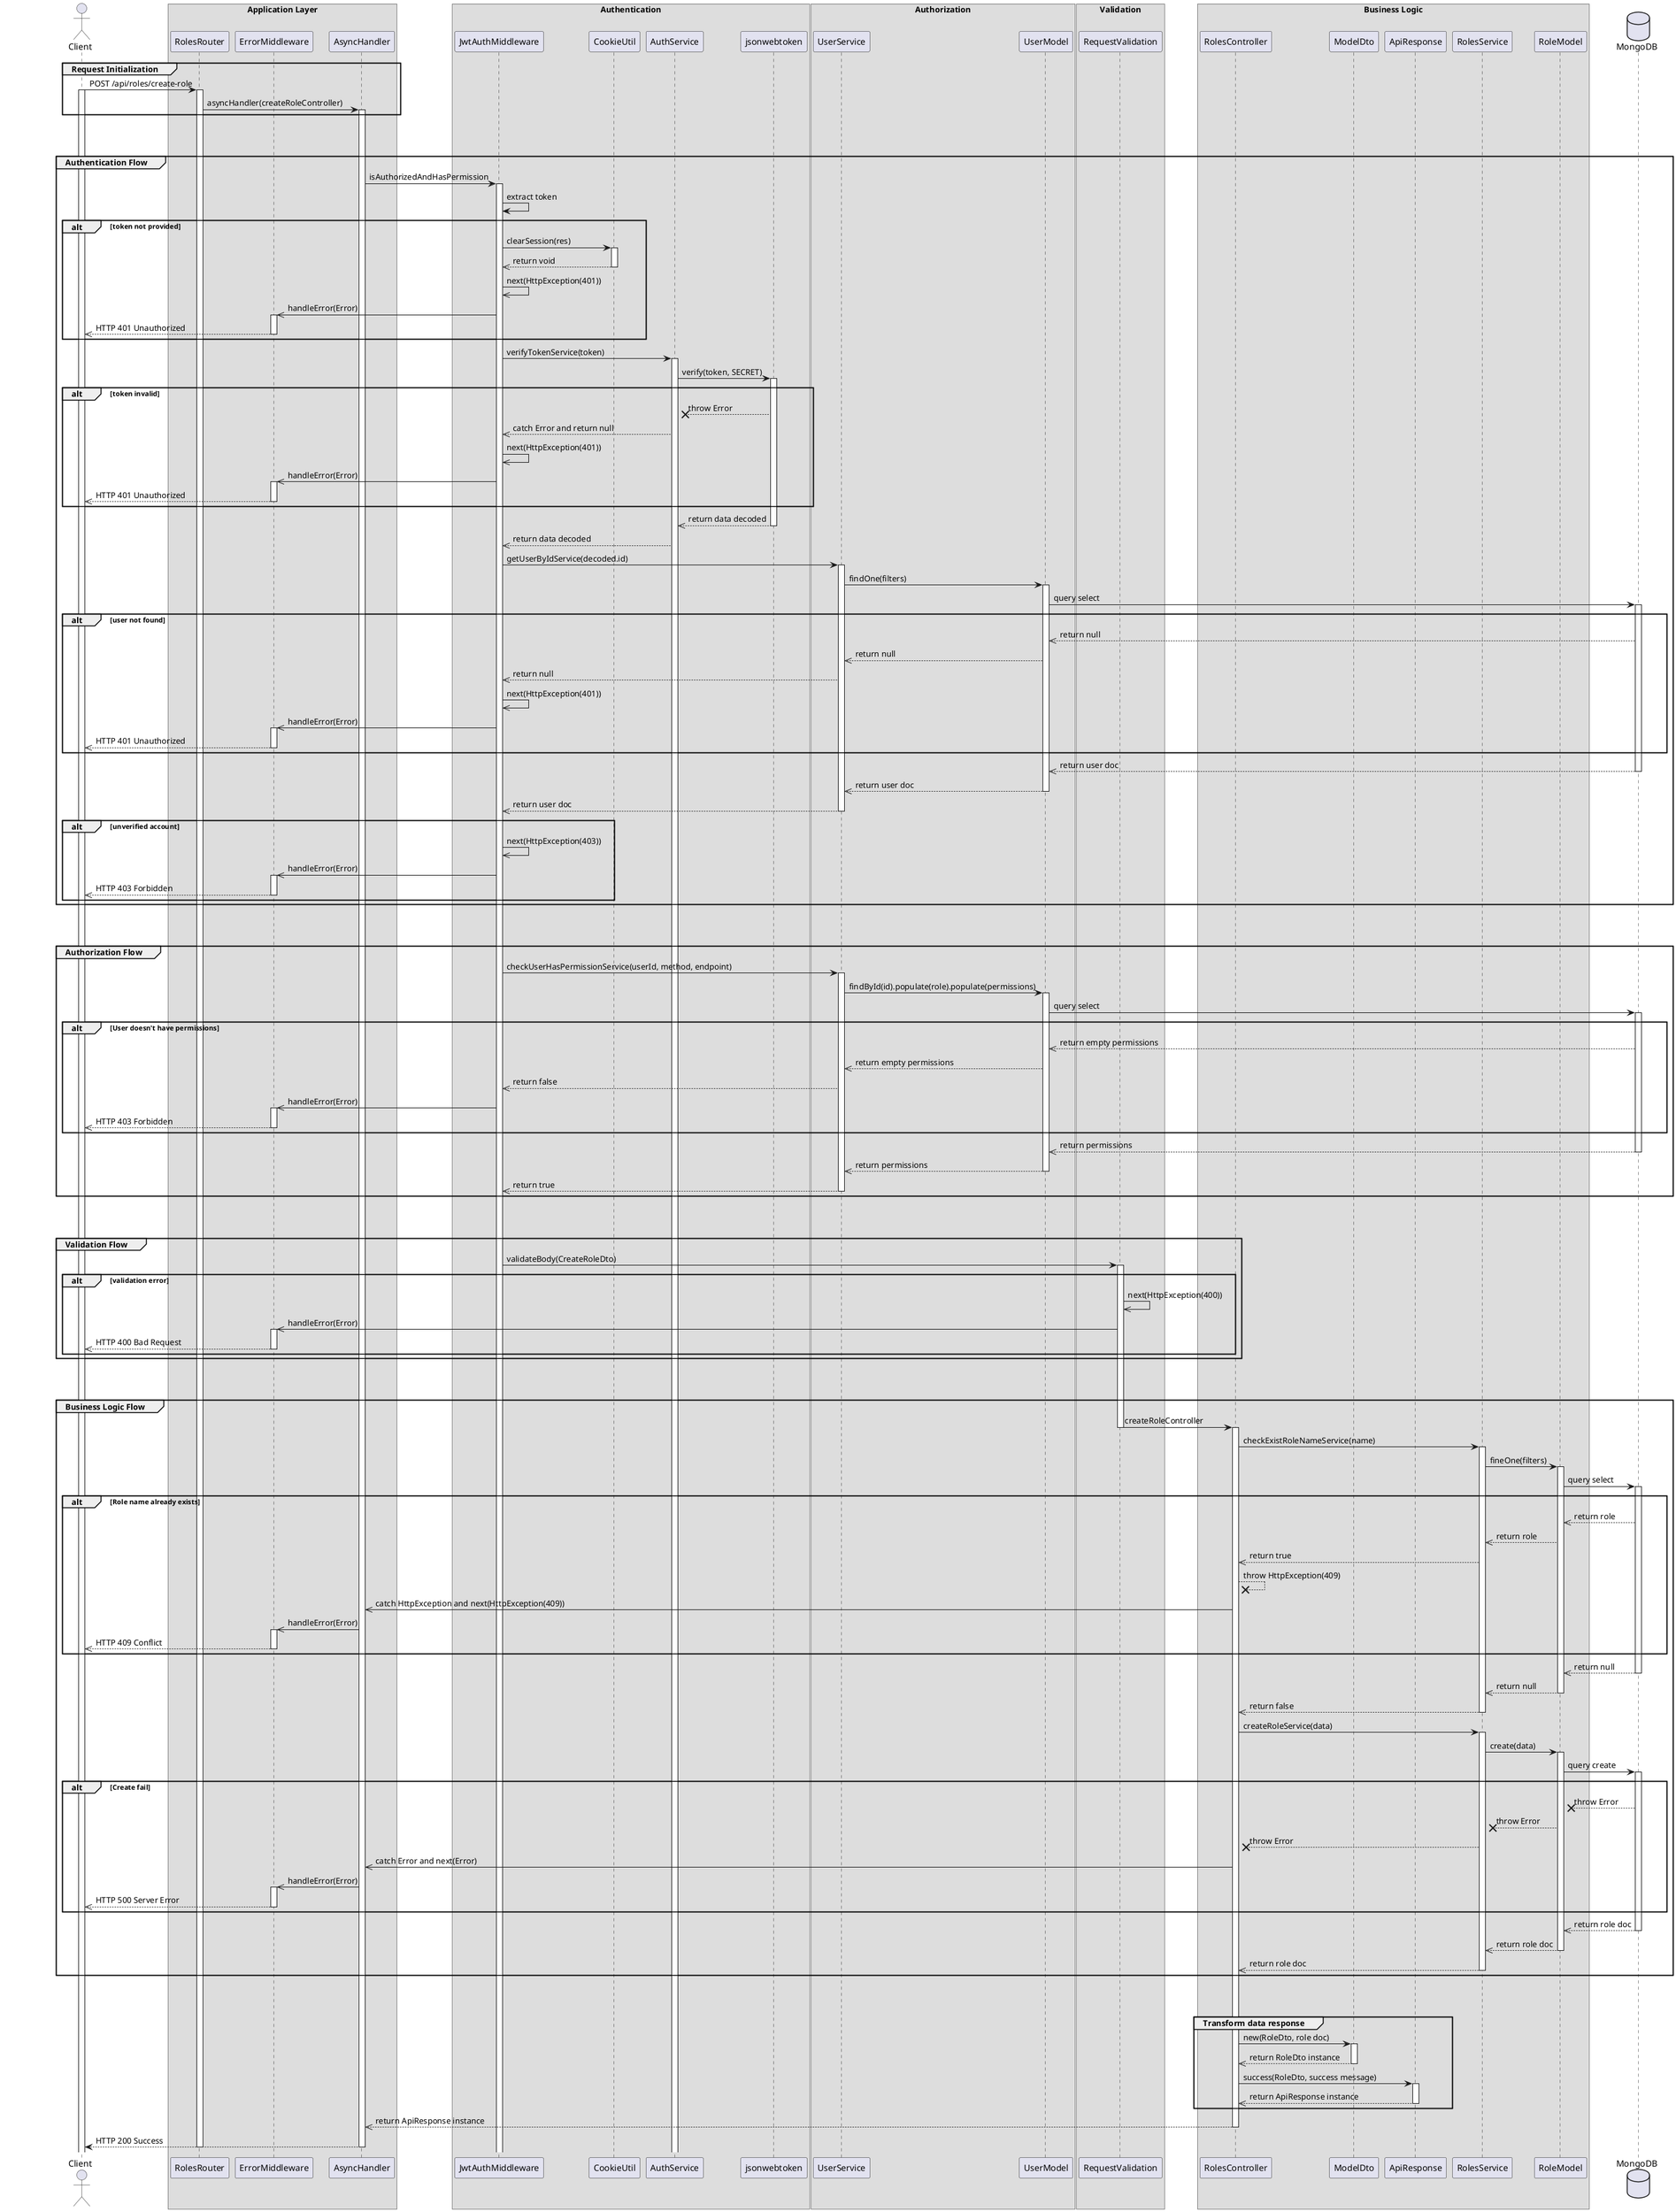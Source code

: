 @startuml Create Role

actor Client

box "Application Layer"
participant RolesRouter 
participant ErrorMiddleware 
participant AsyncHandler 
end box

box "Authentication"
participant JwtAuthMiddleware 
participant CookieUtil
participant AuthService
participant jsonwebtoken
end box

box "Authorization"
participant UserService 
participant UserModel
end box

box "Validation"
participant RequestValidation
end box

box "Business Logic"
participant RolesController
participant ModelDto
participant ApiResponse
participant RolesService
participant RoleModel
end box

database MongoDB

' Step 1
group Request Initialization
    Client -> RolesRouter: POST /api/roles/create-role
    activate Client
    activate RolesRouter
    RolesRouter -> AsyncHandler: asyncHandler(createRoleController)
    activate AsyncHandler
end

break
break

' Step 2
group Authentication Flow
    AsyncHandler -> JwtAuthMiddleware: isAuthorizedAndHasPermission
    activate JwtAuthMiddleware

    JwtAuthMiddleware -> JwtAuthMiddleware: extract token
    alt token not provided
        JwtAuthMiddleware -> CookieUtil: clearSession(res)
        activate CookieUtil
        CookieUtil -->> JwtAuthMiddleware: return void
        deactivate CookieUtil
        JwtAuthMiddleware ->> JwtAuthMiddleware: next(HttpException(401))
        JwtAuthMiddleware ->> ErrorMiddleware: handleError(Error)
        activate ErrorMiddleware
        ErrorMiddleware -->> Client: HTTP 401 Unauthorized
        deactivate ErrorMiddleware
    end 

    JwtAuthMiddleware -> AuthService: verifyTokenService(token)
    activate AuthService
    AuthService -> jsonwebtoken: verify(token, SECRET)
    activate jsonwebtoken
    alt token invalid
        jsonwebtoken --x AuthService: throw Error
        AuthService -->> JwtAuthMiddleware: catch Error and return null
        JwtAuthMiddleware ->> JwtAuthMiddleware: next(HttpException(401))
        JwtAuthMiddleware ->> ErrorMiddleware: handleError(Error)
        activate ErrorMiddleware
        ErrorMiddleware -->> Client: HTTP 401 Unauthorized
        deactivate ErrorMiddleware
    end

    jsonwebtoken -->> AuthService: return data decoded
    deactivate jsonwebtoken
    AuthService -->> JwtAuthMiddleware: return data decoded
    JwtAuthMiddleware -> UserService: getUserByIdService(decoded.id)
    activate UserService
    UserService -> UserModel: findOne(filters)
    activate UserModel
    UserModel -> MongoDB: query select
    activate MongoDB

    alt user not found
        MongoDB -->> UserModel: return null
        UserModel -->> UserService: return null
        UserService -->> JwtAuthMiddleware: return null
        JwtAuthMiddleware ->> JwtAuthMiddleware: next(HttpException(401))
        JwtAuthMiddleware ->> ErrorMiddleware: handleError(Error)
        activate ErrorMiddleware
        ErrorMiddleware -->> Client: HTTP 401 Unauthorized
        deactivate ErrorMiddleware
    end

    MongoDB -->> UserModel: return user doc
    deactivate MongoDB
    UserModel -->> UserService: return user doc
    deactivate UserModel
    UserService -->> JwtAuthMiddleware: return user doc
    deactivate UserService

    alt unverified account
        JwtAuthMiddleware ->> JwtAuthMiddleware: next(HttpException(403))
        JwtAuthMiddleware ->> ErrorMiddleware: handleError(Error)
        activate ErrorMiddleware
        ErrorMiddleware -->> Client: HTTP 403 Forbidden
        deactivate ErrorMiddleware
    end
end

break
break

' Step 3
group Authorization Flow
    JwtAuthMiddleware -> UserService: checkUserHasPermissionService(userId, method, endpoint)
    activate UserService
    UserService -> UserModel: findById(id).populate(role).populate(permissions)
    activate UserModel
    UserModel -> MongoDB: query select
    activate MongoDB

    alt User doesn't have permissions 
        MongoDB -->> UserModel: return empty permissions
        UserModel -->> UserService: return empty permissions
        UserService -->> JwtAuthMiddleware: return false
        JwtAuthMiddleware ->> ErrorMiddleware: handleError(Error)
        activate ErrorMiddleware
        ErrorMiddleware -->> Client: HTTP 403 Forbidden
        deactivate ErrorMiddleware
    end

    MongoDB -->> UserModel: return permissions
    deactivate MongoDB
    UserModel -->> UserService: return permissions
    deactivate UserModel
    UserService -->> JwtAuthMiddleware: return true
    deactivate UserService
end

break
break

' Step 4
group Validation Flow
    JwtAuthMiddleware -> RequestValidation: validateBody(CreateRoleDto)
    activate RequestValidation
    
    alt validation error
        RequestValidation ->> RequestValidation: next(HttpException(400))
        RequestValidation ->> ErrorMiddleware: handleError(Error)
        activate ErrorMiddleware
        ErrorMiddleware -->> Client: HTTP 400 Bad Request
        deactivate ErrorMiddleware
    end
end

break
break

' Step 5
group Business Logic Flow
    RequestValidation -> RolesController: createRoleController
    deactivate RequestValidation
    activate RolesController
    RolesController -> RolesService: checkExistRoleNameService(name)
    activate RolesService
    RolesService -> RoleModel: fineOne(filters)
    activate RoleModel
    RoleModel -> MongoDB: query select
    activate MongoDB

    alt Role name already exists
        MongoDB -->> RoleModel: return role
        RoleModel -->> RolesService: return role
        RolesService -->> RolesController: return true
        RolesController --x RolesController : throw HttpException(409)
        RolesController ->> AsyncHandler : catch HttpException and next(HttpException(409))
        AsyncHandler ->> ErrorMiddleware: handleError(Error)
        activate ErrorMiddleware
        ErrorMiddleware -->> Client: HTTP 409 Conflict
        deactivate ErrorMiddleware
    end

    MongoDB -->> RoleModel: return null
    deactivate MongoDB
    RoleModel -->> RolesService: return null
    deactivate RoleModel
    RolesService -->> RolesController: return false
    deactivate RolesService

    RolesController -> RolesService: createRoleService(data)
    activate RolesService
    RolesService -> RoleModel: create(data)
    activate RoleModel
    RoleModel -> MongoDB: query create
    activate MongoDB

    alt Create fail
        MongoDB --x RoleModel: throw Error
        RoleModel --x RolesService: throw Error
        RolesService --x RolesController: throw Error
        RolesController ->> AsyncHandler: catch Error and next(Error)
        AsyncHandler ->> ErrorMiddleware: handleError(Error)
        activate ErrorMiddleware
        ErrorMiddleware -->> Client: HTTP 500 Server Error
        deactivate ErrorMiddleware
    end

    MongoDB -->> RoleModel: return role doc
    deactivate MongoDB
    RoleModel -->> RolesService: return role doc
    deactivate RoleModel
    RolesService -->> RolesController: return role doc
    deactivate RolesService
end

break 
break 

' Step 6
group Transform data response
    RolesController -> ModelDto: new(RoleDto, role doc)
    activate ModelDto
    ModelDto -->> RolesController: return RoleDto instance
    deactivate ModelDto

    RolesController -> ApiResponse: success(RoleDto, success message)
    activate ApiResponse
    ApiResponse -->> RolesController: return ApiResponse instance
    deactivate ApiResponse 
end

RolesController -->> AsyncHandler: return ApiResponse instance
deactivate RolesController
AsyncHandler --> Client: HTTP 200 Success
deactivate AsyncHandler
deactivate RolesRouter

@enduml
